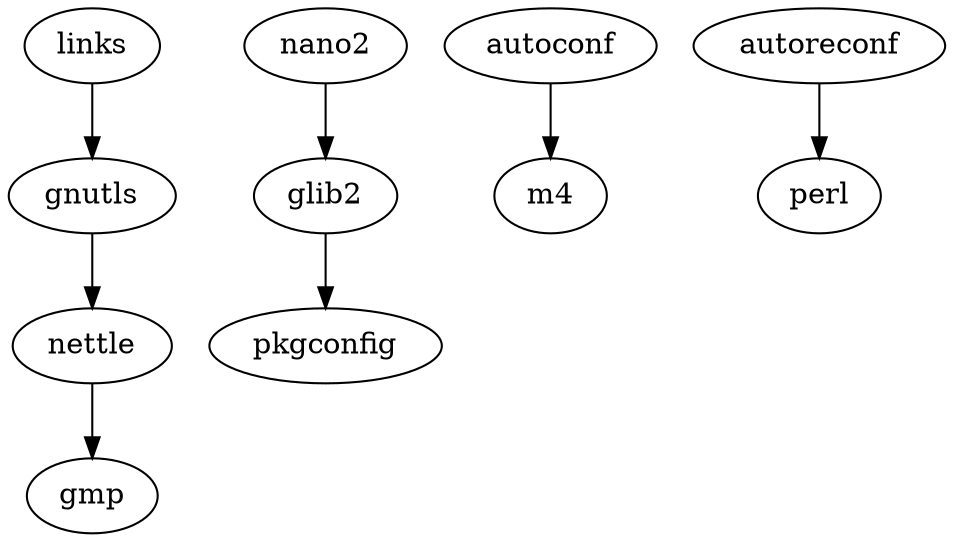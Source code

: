 // https://en.wikipedia.org/wiki/DOT_(graph_description_language)

digraph build_dependency {
	links -> gnutls -> nettle -> gmp
	nano2 -> glib2 -> pkgconfig
	autoconf -> m4
	autoreconf -> perl
}
